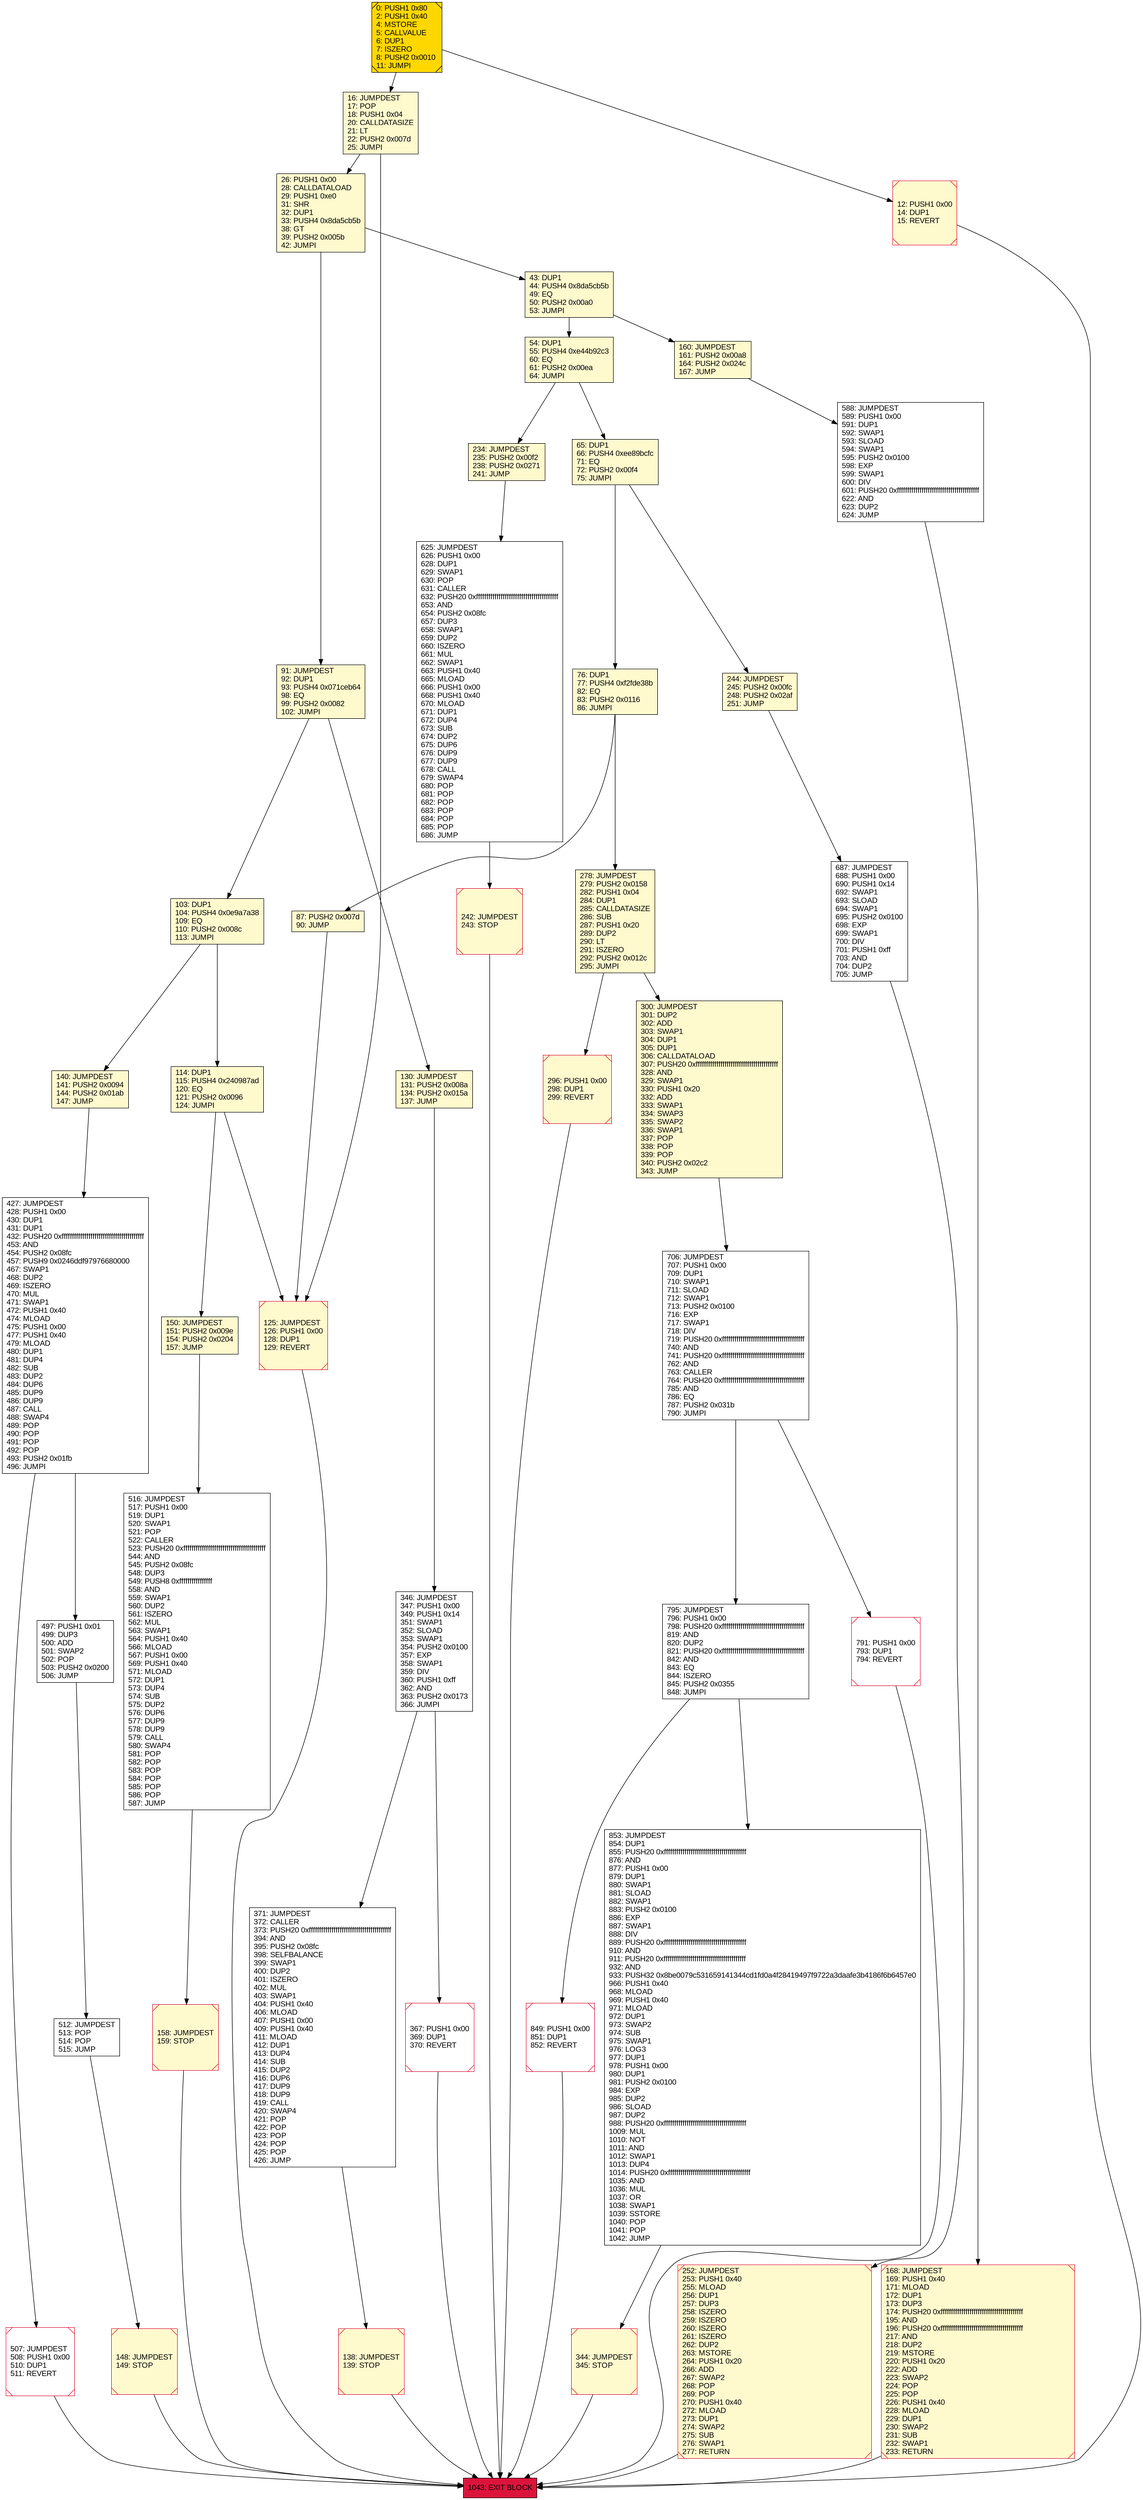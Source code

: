digraph G {
bgcolor=transparent rankdir=UD;
node [shape=box style=filled color=black fillcolor=white fontname=arial fontcolor=black];
148 [label="148: JUMPDEST\l149: STOP\l" fillcolor=lemonchiffon shape=Msquare color=crimson ];
252 [label="252: JUMPDEST\l253: PUSH1 0x40\l255: MLOAD\l256: DUP1\l257: DUP3\l258: ISZERO\l259: ISZERO\l260: ISZERO\l261: ISZERO\l262: DUP2\l263: MSTORE\l264: PUSH1 0x20\l266: ADD\l267: SWAP2\l268: POP\l269: POP\l270: PUSH1 0x40\l272: MLOAD\l273: DUP1\l274: SWAP2\l275: SUB\l276: SWAP1\l277: RETURN\l" fillcolor=lemonchiffon shape=Msquare color=crimson ];
65 [label="65: DUP1\l66: PUSH4 0xee89bcfc\l71: EQ\l72: PUSH2 0x00f4\l75: JUMPI\l" fillcolor=lemonchiffon ];
87 [label="87: PUSH2 0x007d\l90: JUMP\l" fillcolor=lemonchiffon ];
150 [label="150: JUMPDEST\l151: PUSH2 0x009e\l154: PUSH2 0x0204\l157: JUMP\l" fillcolor=lemonchiffon ];
346 [label="346: JUMPDEST\l347: PUSH1 0x00\l349: PUSH1 0x14\l351: SWAP1\l352: SLOAD\l353: SWAP1\l354: PUSH2 0x0100\l357: EXP\l358: SWAP1\l359: DIV\l360: PUSH1 0xff\l362: AND\l363: PUSH2 0x0173\l366: JUMPI\l" ];
296 [label="296: PUSH1 0x00\l298: DUP1\l299: REVERT\l" fillcolor=lemonchiffon shape=Msquare color=crimson ];
158 [label="158: JUMPDEST\l159: STOP\l" fillcolor=lemonchiffon shape=Msquare color=crimson ];
371 [label="371: JUMPDEST\l372: CALLER\l373: PUSH20 0xffffffffffffffffffffffffffffffffffffffff\l394: AND\l395: PUSH2 0x08fc\l398: SELFBALANCE\l399: SWAP1\l400: DUP2\l401: ISZERO\l402: MUL\l403: SWAP1\l404: PUSH1 0x40\l406: MLOAD\l407: PUSH1 0x00\l409: PUSH1 0x40\l411: MLOAD\l412: DUP1\l413: DUP4\l414: SUB\l415: DUP2\l416: DUP6\l417: DUP9\l418: DUP9\l419: CALL\l420: SWAP4\l421: POP\l422: POP\l423: POP\l424: POP\l425: POP\l426: JUMP\l" ];
687 [label="687: JUMPDEST\l688: PUSH1 0x00\l690: PUSH1 0x14\l692: SWAP1\l693: SLOAD\l694: SWAP1\l695: PUSH2 0x0100\l698: EXP\l699: SWAP1\l700: DIV\l701: PUSH1 0xff\l703: AND\l704: DUP2\l705: JUMP\l" ];
706 [label="706: JUMPDEST\l707: PUSH1 0x00\l709: DUP1\l710: SWAP1\l711: SLOAD\l712: SWAP1\l713: PUSH2 0x0100\l716: EXP\l717: SWAP1\l718: DIV\l719: PUSH20 0xffffffffffffffffffffffffffffffffffffffff\l740: AND\l741: PUSH20 0xffffffffffffffffffffffffffffffffffffffff\l762: AND\l763: CALLER\l764: PUSH20 0xffffffffffffffffffffffffffffffffffffffff\l785: AND\l786: EQ\l787: PUSH2 0x031b\l790: JUMPI\l" ];
512 [label="512: JUMPDEST\l513: POP\l514: POP\l515: JUMP\l" ];
344 [label="344: JUMPDEST\l345: STOP\l" fillcolor=lemonchiffon shape=Msquare color=crimson ];
367 [label="367: PUSH1 0x00\l369: DUP1\l370: REVERT\l" shape=Msquare color=crimson ];
103 [label="103: DUP1\l104: PUSH4 0x0e9a7a38\l109: EQ\l110: PUSH2 0x008c\l113: JUMPI\l" fillcolor=lemonchiffon ];
76 [label="76: DUP1\l77: PUSH4 0xf2fde38b\l82: EQ\l83: PUSH2 0x0116\l86: JUMPI\l" fillcolor=lemonchiffon ];
1043 [label="1043: EXIT BLOCK\l" fillcolor=crimson ];
234 [label="234: JUMPDEST\l235: PUSH2 0x00f2\l238: PUSH2 0x0271\l241: JUMP\l" fillcolor=lemonchiffon ];
278 [label="278: JUMPDEST\l279: PUSH2 0x0158\l282: PUSH1 0x04\l284: DUP1\l285: CALLDATASIZE\l286: SUB\l287: PUSH1 0x20\l289: DUP2\l290: LT\l291: ISZERO\l292: PUSH2 0x012c\l295: JUMPI\l" fillcolor=lemonchiffon ];
427 [label="427: JUMPDEST\l428: PUSH1 0x00\l430: DUP1\l431: DUP1\l432: PUSH20 0xffffffffffffffffffffffffffffffffffffffff\l453: AND\l454: PUSH2 0x08fc\l457: PUSH9 0x0246ddf97976680000\l467: SWAP1\l468: DUP2\l469: ISZERO\l470: MUL\l471: SWAP1\l472: PUSH1 0x40\l474: MLOAD\l475: PUSH1 0x00\l477: PUSH1 0x40\l479: MLOAD\l480: DUP1\l481: DUP4\l482: SUB\l483: DUP2\l484: DUP6\l485: DUP9\l486: DUP9\l487: CALL\l488: SWAP4\l489: POP\l490: POP\l491: POP\l492: POP\l493: PUSH2 0x01fb\l496: JUMPI\l" ];
0 [label="0: PUSH1 0x80\l2: PUSH1 0x40\l4: MSTORE\l5: CALLVALUE\l6: DUP1\l7: ISZERO\l8: PUSH2 0x0010\l11: JUMPI\l" fillcolor=lemonchiffon shape=Msquare fillcolor=gold ];
130 [label="130: JUMPDEST\l131: PUSH2 0x008a\l134: PUSH2 0x015a\l137: JUMP\l" fillcolor=lemonchiffon ];
244 [label="244: JUMPDEST\l245: PUSH2 0x00fc\l248: PUSH2 0x02af\l251: JUMP\l" fillcolor=lemonchiffon ];
138 [label="138: JUMPDEST\l139: STOP\l" fillcolor=lemonchiffon shape=Msquare color=crimson ];
91 [label="91: JUMPDEST\l92: DUP1\l93: PUSH4 0x071ceb64\l98: EQ\l99: PUSH2 0x0082\l102: JUMPI\l" fillcolor=lemonchiffon ];
43 [label="43: DUP1\l44: PUSH4 0x8da5cb5b\l49: EQ\l50: PUSH2 0x00a0\l53: JUMPI\l" fillcolor=lemonchiffon ];
625 [label="625: JUMPDEST\l626: PUSH1 0x00\l628: DUP1\l629: SWAP1\l630: POP\l631: CALLER\l632: PUSH20 0xffffffffffffffffffffffffffffffffffffffff\l653: AND\l654: PUSH2 0x08fc\l657: DUP3\l658: SWAP1\l659: DUP2\l660: ISZERO\l661: MUL\l662: SWAP1\l663: PUSH1 0x40\l665: MLOAD\l666: PUSH1 0x00\l668: PUSH1 0x40\l670: MLOAD\l671: DUP1\l672: DUP4\l673: SUB\l674: DUP2\l675: DUP6\l676: DUP9\l677: DUP9\l678: CALL\l679: SWAP4\l680: POP\l681: POP\l682: POP\l683: POP\l684: POP\l685: POP\l686: JUMP\l" ];
16 [label="16: JUMPDEST\l17: POP\l18: PUSH1 0x04\l20: CALLDATASIZE\l21: LT\l22: PUSH2 0x007d\l25: JUMPI\l" fillcolor=lemonchiffon ];
242 [label="242: JUMPDEST\l243: STOP\l" fillcolor=lemonchiffon shape=Msquare color=crimson ];
795 [label="795: JUMPDEST\l796: PUSH1 0x00\l798: PUSH20 0xffffffffffffffffffffffffffffffffffffffff\l819: AND\l820: DUP2\l821: PUSH20 0xffffffffffffffffffffffffffffffffffffffff\l842: AND\l843: EQ\l844: ISZERO\l845: PUSH2 0x0355\l848: JUMPI\l" ];
853 [label="853: JUMPDEST\l854: DUP1\l855: PUSH20 0xffffffffffffffffffffffffffffffffffffffff\l876: AND\l877: PUSH1 0x00\l879: DUP1\l880: SWAP1\l881: SLOAD\l882: SWAP1\l883: PUSH2 0x0100\l886: EXP\l887: SWAP1\l888: DIV\l889: PUSH20 0xffffffffffffffffffffffffffffffffffffffff\l910: AND\l911: PUSH20 0xffffffffffffffffffffffffffffffffffffffff\l932: AND\l933: PUSH32 0x8be0079c531659141344cd1fd0a4f28419497f9722a3daafe3b4186f6b6457e0\l966: PUSH1 0x40\l968: MLOAD\l969: PUSH1 0x40\l971: MLOAD\l972: DUP1\l973: SWAP2\l974: SUB\l975: SWAP1\l976: LOG3\l977: DUP1\l978: PUSH1 0x00\l980: DUP1\l981: PUSH2 0x0100\l984: EXP\l985: DUP2\l986: SLOAD\l987: DUP2\l988: PUSH20 0xffffffffffffffffffffffffffffffffffffffff\l1009: MUL\l1010: NOT\l1011: AND\l1012: SWAP1\l1013: DUP4\l1014: PUSH20 0xffffffffffffffffffffffffffffffffffffffff\l1035: AND\l1036: MUL\l1037: OR\l1038: SWAP1\l1039: SSTORE\l1040: POP\l1041: POP\l1042: JUMP\l" ];
12 [label="12: PUSH1 0x00\l14: DUP1\l15: REVERT\l" fillcolor=lemonchiffon shape=Msquare color=crimson ];
516 [label="516: JUMPDEST\l517: PUSH1 0x00\l519: DUP1\l520: SWAP1\l521: POP\l522: CALLER\l523: PUSH20 0xffffffffffffffffffffffffffffffffffffffff\l544: AND\l545: PUSH2 0x08fc\l548: DUP3\l549: PUSH8 0xffffffffffffffff\l558: AND\l559: SWAP1\l560: DUP2\l561: ISZERO\l562: MUL\l563: SWAP1\l564: PUSH1 0x40\l566: MLOAD\l567: PUSH1 0x00\l569: PUSH1 0x40\l571: MLOAD\l572: DUP1\l573: DUP4\l574: SUB\l575: DUP2\l576: DUP6\l577: DUP9\l578: DUP9\l579: CALL\l580: SWAP4\l581: POP\l582: POP\l583: POP\l584: POP\l585: POP\l586: POP\l587: JUMP\l" ];
26 [label="26: PUSH1 0x00\l28: CALLDATALOAD\l29: PUSH1 0xe0\l31: SHR\l32: DUP1\l33: PUSH4 0x8da5cb5b\l38: GT\l39: PUSH2 0x005b\l42: JUMPI\l" fillcolor=lemonchiffon ];
849 [label="849: PUSH1 0x00\l851: DUP1\l852: REVERT\l" shape=Msquare color=crimson ];
54 [label="54: DUP1\l55: PUSH4 0xe44b92c3\l60: EQ\l61: PUSH2 0x00ea\l64: JUMPI\l" fillcolor=lemonchiffon ];
160 [label="160: JUMPDEST\l161: PUSH2 0x00a8\l164: PUSH2 0x024c\l167: JUMP\l" fillcolor=lemonchiffon ];
140 [label="140: JUMPDEST\l141: PUSH2 0x0094\l144: PUSH2 0x01ab\l147: JUMP\l" fillcolor=lemonchiffon ];
791 [label="791: PUSH1 0x00\l793: DUP1\l794: REVERT\l" shape=Msquare color=crimson ];
125 [label="125: JUMPDEST\l126: PUSH1 0x00\l128: DUP1\l129: REVERT\l" fillcolor=lemonchiffon shape=Msquare color=crimson ];
497 [label="497: PUSH1 0x01\l499: DUP3\l500: ADD\l501: SWAP2\l502: POP\l503: PUSH2 0x0200\l506: JUMP\l" ];
114 [label="114: DUP1\l115: PUSH4 0x240987ad\l120: EQ\l121: PUSH2 0x0096\l124: JUMPI\l" fillcolor=lemonchiffon ];
300 [label="300: JUMPDEST\l301: DUP2\l302: ADD\l303: SWAP1\l304: DUP1\l305: DUP1\l306: CALLDATALOAD\l307: PUSH20 0xffffffffffffffffffffffffffffffffffffffff\l328: AND\l329: SWAP1\l330: PUSH1 0x20\l332: ADD\l333: SWAP1\l334: SWAP3\l335: SWAP2\l336: SWAP1\l337: POP\l338: POP\l339: POP\l340: PUSH2 0x02c2\l343: JUMP\l" fillcolor=lemonchiffon ];
588 [label="588: JUMPDEST\l589: PUSH1 0x00\l591: DUP1\l592: SWAP1\l593: SLOAD\l594: SWAP1\l595: PUSH2 0x0100\l598: EXP\l599: SWAP1\l600: DIV\l601: PUSH20 0xffffffffffffffffffffffffffffffffffffffff\l622: AND\l623: DUP2\l624: JUMP\l" ];
168 [label="168: JUMPDEST\l169: PUSH1 0x40\l171: MLOAD\l172: DUP1\l173: DUP3\l174: PUSH20 0xffffffffffffffffffffffffffffffffffffffff\l195: AND\l196: PUSH20 0xffffffffffffffffffffffffffffffffffffffff\l217: AND\l218: DUP2\l219: MSTORE\l220: PUSH1 0x20\l222: ADD\l223: SWAP2\l224: POP\l225: POP\l226: PUSH1 0x40\l228: MLOAD\l229: DUP1\l230: SWAP2\l231: SUB\l232: SWAP1\l233: RETURN\l" fillcolor=lemonchiffon shape=Msquare color=crimson ];
507 [label="507: JUMPDEST\l508: PUSH1 0x00\l510: DUP1\l511: REVERT\l" shape=Msquare color=crimson ];
588 -> 168;
346 -> 371;
687 -> 252;
138 -> 1043;
43 -> 54;
26 -> 43;
16 -> 26;
43 -> 160;
148 -> 1043;
371 -> 138;
65 -> 76;
795 -> 849;
158 -> 1043;
296 -> 1043;
278 -> 296;
54 -> 234;
791 -> 1043;
150 -> 516;
140 -> 427;
706 -> 795;
278 -> 300;
26 -> 91;
497 -> 512;
0 -> 12;
234 -> 625;
0 -> 16;
12 -> 1043;
114 -> 125;
795 -> 853;
91 -> 130;
76 -> 278;
346 -> 367;
625 -> 242;
160 -> 588;
512 -> 148;
91 -> 103;
130 -> 346;
252 -> 1043;
76 -> 87;
244 -> 687;
65 -> 244;
16 -> 125;
367 -> 1043;
344 -> 1043;
427 -> 497;
849 -> 1043;
516 -> 158;
427 -> 507;
168 -> 1043;
125 -> 1043;
853 -> 344;
507 -> 1043;
114 -> 150;
300 -> 706;
54 -> 65;
242 -> 1043;
103 -> 114;
103 -> 140;
706 -> 791;
87 -> 125;
}